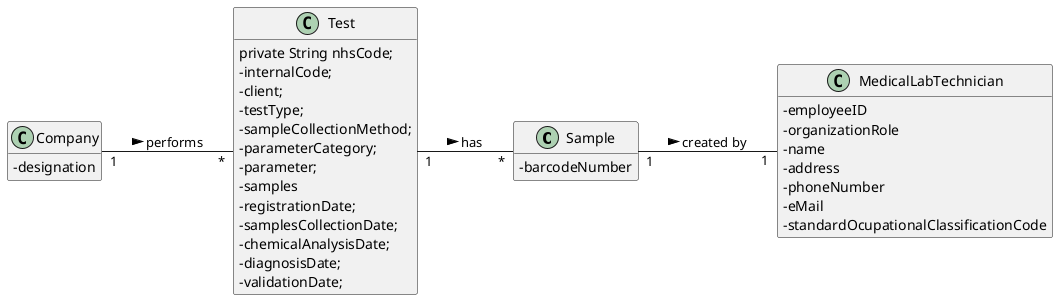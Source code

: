 @startuml
skinparam classAttributeIconSize 0
hide methods
left to right direction

class Sample {
  -barcodeNumber
}

class Company {
  -designation
}

class Test {
private String nhsCode;
  -internalCode;
  -client;
  -testType;
  -sampleCollectionMethod;
  -parameterCategory;
  -parameter;
  -samples
  -registrationDate;
  -samplesCollectionDate;
  -chemicalAnalysisDate;
  -diagnosisDate;
  -validationDate;
}

class MedicalLabTechnician {
  -employeeID
  -organizationRole
  -name
  -address
  -phoneNumber
  -eMail
  -standardOcupationalClassificationCode
}

Company "1" -- "*" Test : performs >
Test "1" -- "*" Sample : has >
Sample "1" -- "1" MedicalLabTechnician : created by >
@enduml